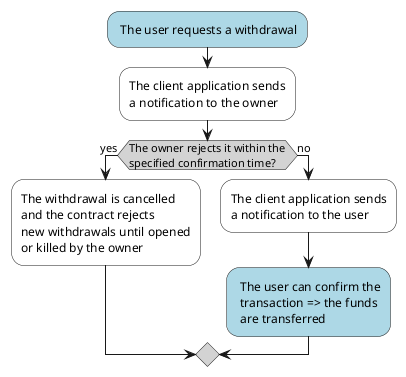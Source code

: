 @startuml


#LightBlue: The user requests a withdrawal;

#White:The client application sends
a notification to the owner;

#LightGrey:if (The owner rejects it within the
specified confirmation time?) then (yes)
  #White:The withdrawal is cancelled
  and the contract rejects
  new withdrawals until opened
  or killed by the owner;
else (no)
  #White:The client application sends
  a notification to the user;
  #LightBlue: The user can confirm the
   transaction => the funds
   are transferred;

@enduml